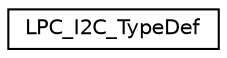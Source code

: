 digraph "Graphical Class Hierarchy"
{
  edge [fontname="Helvetica",fontsize="10",labelfontname="Helvetica",labelfontsize="10"];
  node [fontname="Helvetica",fontsize="10",shape=record];
  rankdir="LR";
  Node1 [label="LPC_I2C_TypeDef",height=0.2,width=0.4,color="black", fillcolor="white", style="filled",URL="$d8/d12/structLPC__I2C__TypeDef.html"];
}
